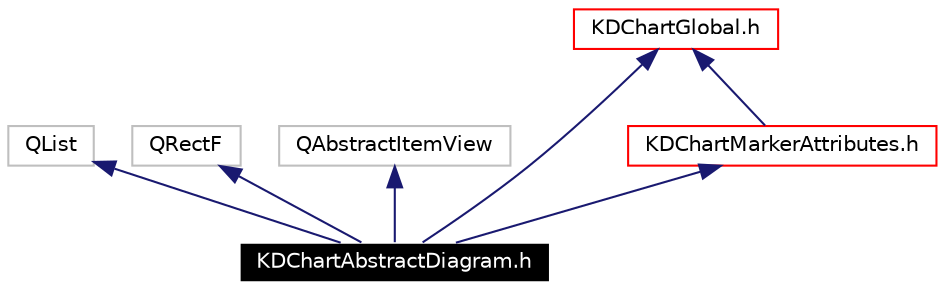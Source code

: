 digraph G
{
  edge [fontname="Helvetica",fontsize=10,labelfontname="Helvetica",labelfontsize=10];
  node [fontname="Helvetica",fontsize=10,shape=record];
  Node600 [label="KDChartAbstractDiagram.h",height=0.2,width=0.4,color="white", fillcolor="black", style="filled" fontcolor="white"];
  Node601 -> Node600 [dir=back,color="midnightblue",fontsize=10,style="solid",fontname="Helvetica"];
  Node601 [label="QList",height=0.2,width=0.4,color="grey75"];
  Node602 -> Node600 [dir=back,color="midnightblue",fontsize=10,style="solid",fontname="Helvetica"];
  Node602 [label="QRectF",height=0.2,width=0.4,color="grey75"];
  Node603 -> Node600 [dir=back,color="midnightblue",fontsize=10,style="solid",fontname="Helvetica"];
  Node603 [label="QAbstractItemView",height=0.2,width=0.4,color="grey75"];
  Node604 -> Node600 [dir=back,color="midnightblue",fontsize=10,style="solid",fontname="Helvetica"];
  Node604 [label="KDChartGlobal.h",height=0.2,width=0.4,color="red",URL="$_k_d_chart_global_8h.html"];
  Node610 -> Node600 [dir=back,color="midnightblue",fontsize=10,style="solid",fontname="Helvetica"];
  Node610 [label="KDChartMarkerAttributes.h",height=0.2,width=0.4,color="red",URL="$_k_d_chart_marker_attributes_8h.html"];
  Node604 -> Node610 [dir=back,color="midnightblue",fontsize=10,style="solid",fontname="Helvetica"];
}
